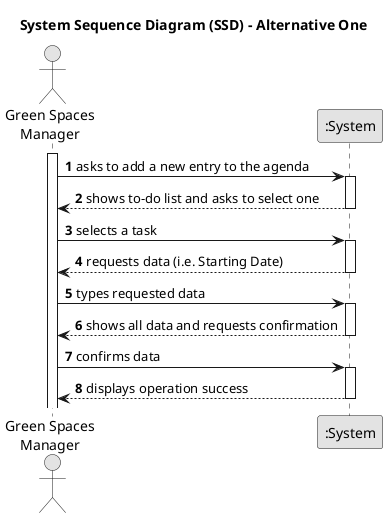 @startuml
skinparam monochrome true
skinparam packageStyle rectangle
skinparam shadowing false

title System Sequence Diagram (SSD) - Alternative One

autonumber

actor "Green Spaces\nManager" as GSM
participant ":System" as System

activate GSM

    GSM -> System : asks to add a new entry to the agenda
    activate System

        System --> GSM : shows to-do list and asks to select one
    deactivate System

    GSM -> System : selects a task
    activate System

        System --> GSM : requests data (i.e. Starting Date)
    deactivate System

    GSM -> System : types requested data
    activate System

        System --> GSM : shows all data and requests confirmation
    deactivate System

    GSM -> System : confirms data
    activate System

        System --> GSM : displays operation success
    deactivate System

@enduml